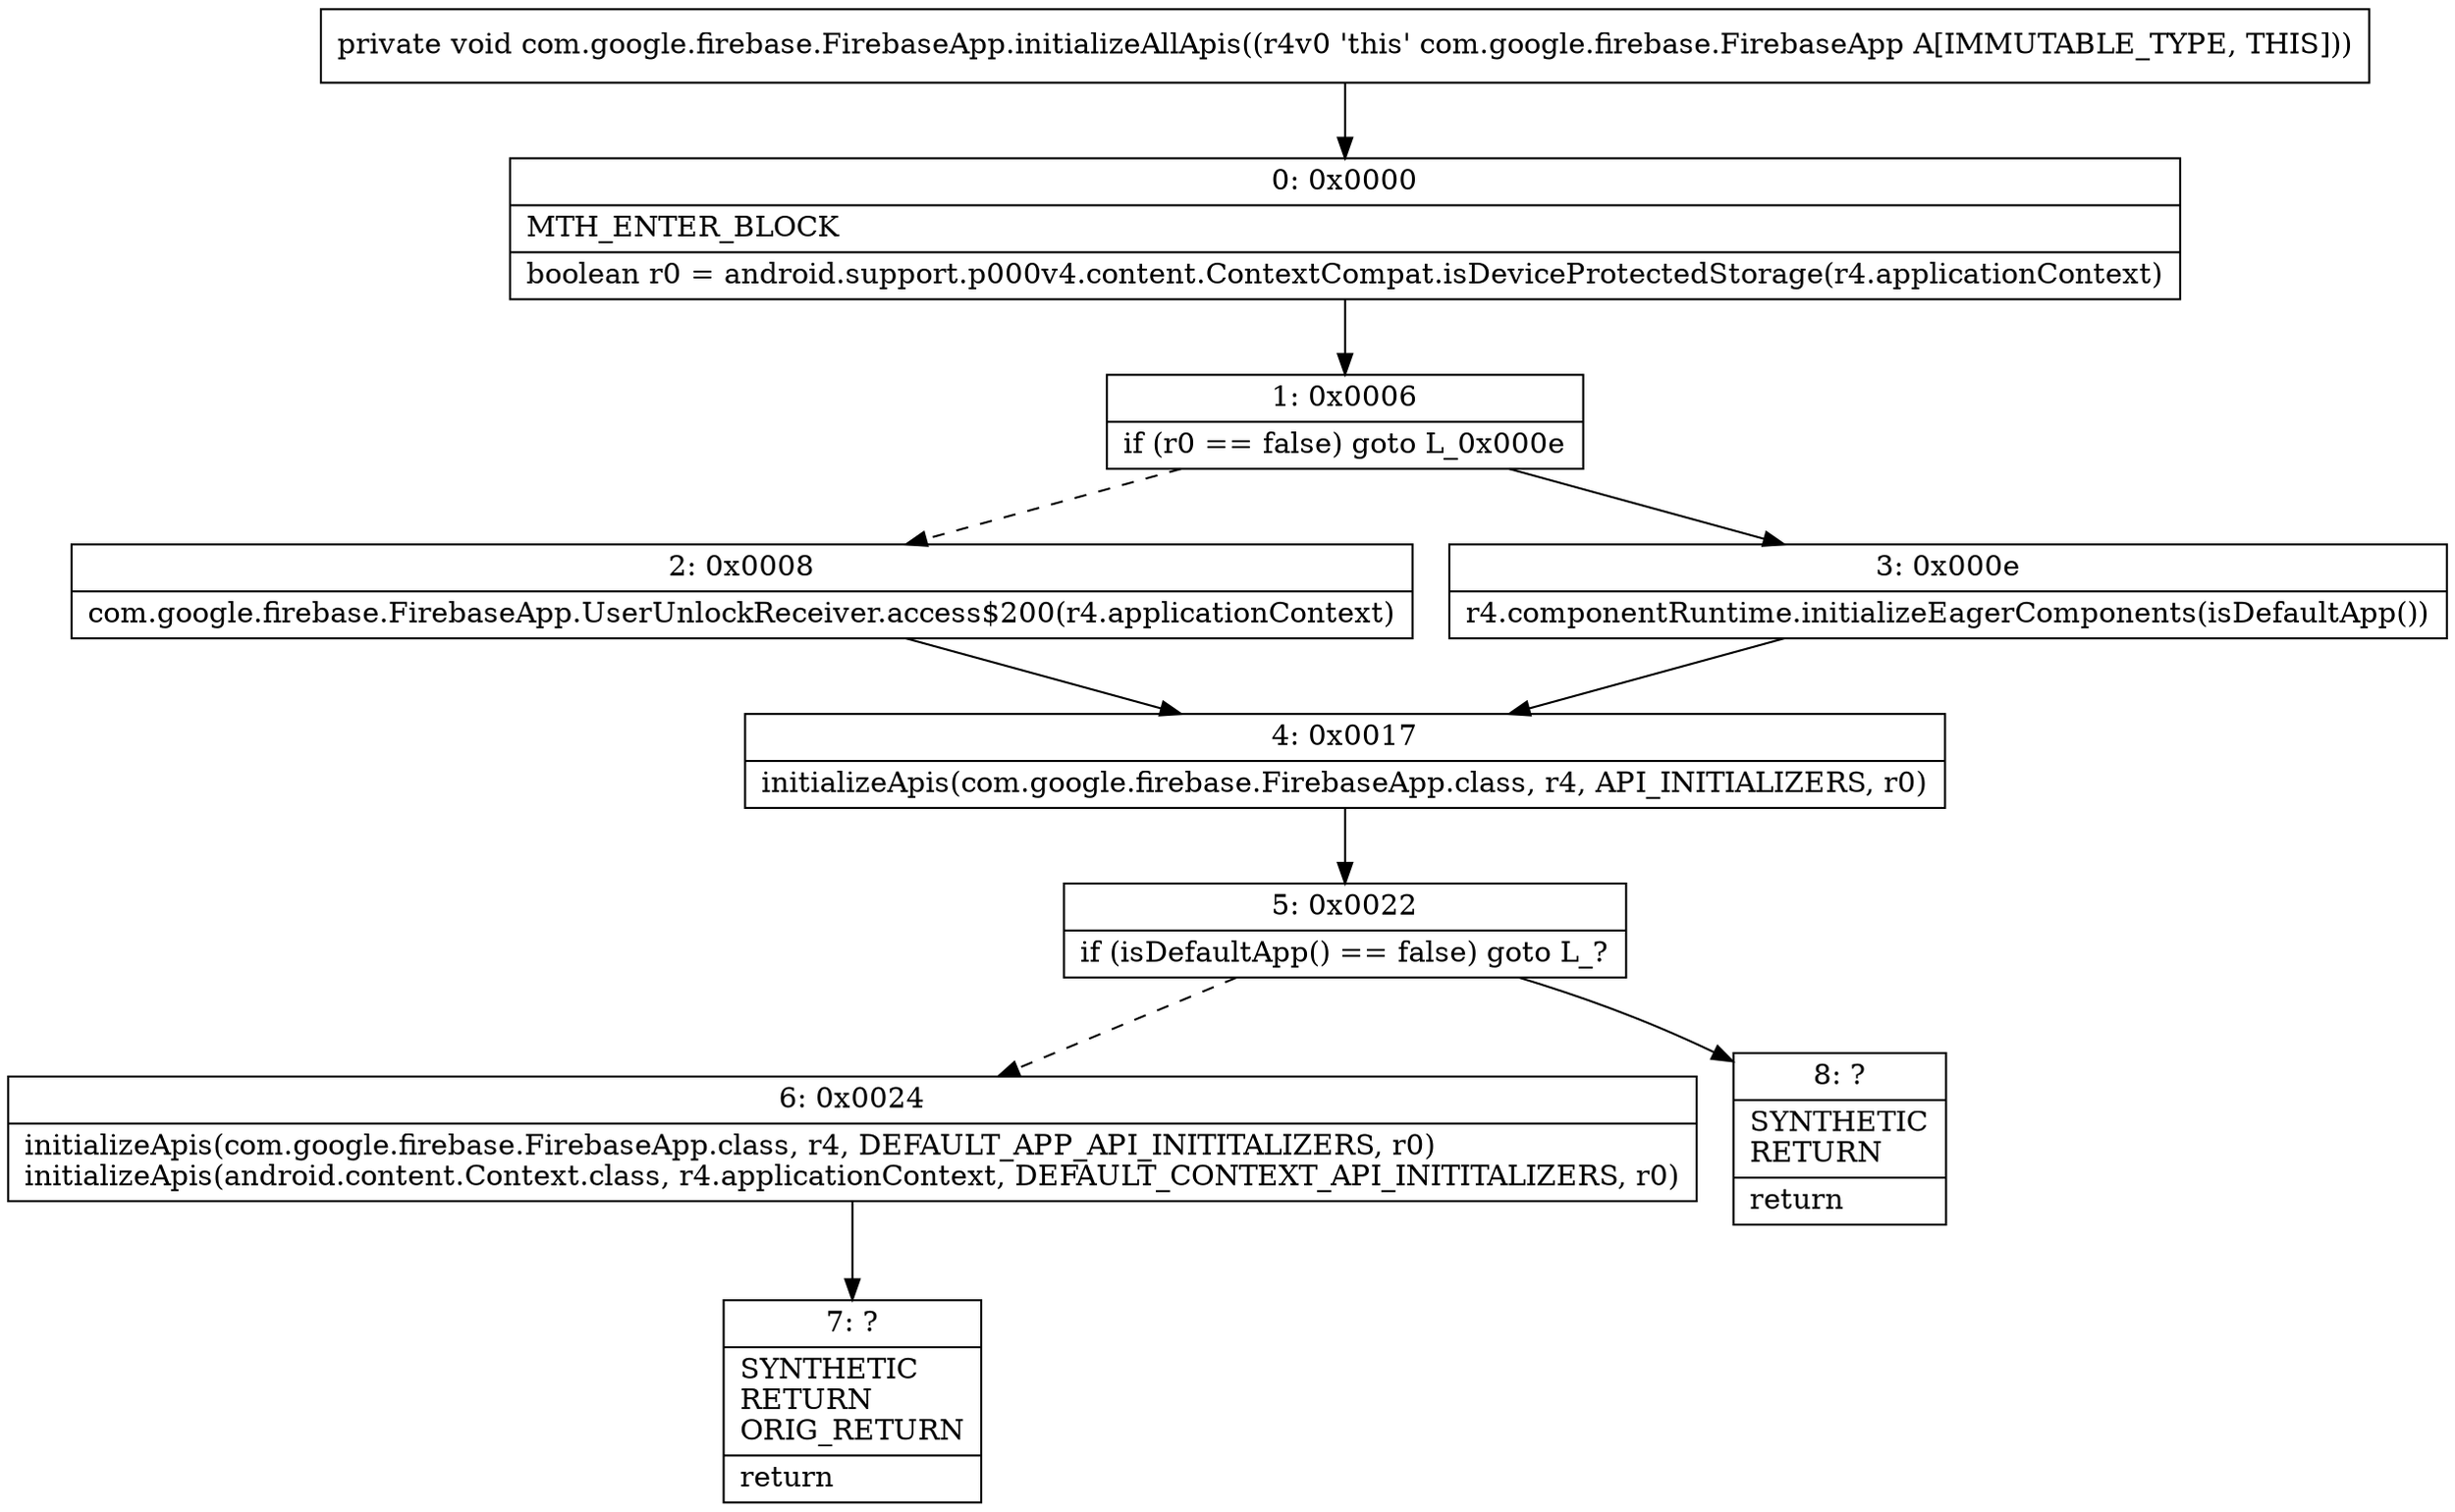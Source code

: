digraph "CFG forcom.google.firebase.FirebaseApp.initializeAllApis()V" {
Node_0 [shape=record,label="{0\:\ 0x0000|MTH_ENTER_BLOCK\l|boolean r0 = android.support.p000v4.content.ContextCompat.isDeviceProtectedStorage(r4.applicationContext)\l}"];
Node_1 [shape=record,label="{1\:\ 0x0006|if (r0 == false) goto L_0x000e\l}"];
Node_2 [shape=record,label="{2\:\ 0x0008|com.google.firebase.FirebaseApp.UserUnlockReceiver.access$200(r4.applicationContext)\l}"];
Node_3 [shape=record,label="{3\:\ 0x000e|r4.componentRuntime.initializeEagerComponents(isDefaultApp())\l}"];
Node_4 [shape=record,label="{4\:\ 0x0017|initializeApis(com.google.firebase.FirebaseApp.class, r4, API_INITIALIZERS, r0)\l}"];
Node_5 [shape=record,label="{5\:\ 0x0022|if (isDefaultApp() == false) goto L_?\l}"];
Node_6 [shape=record,label="{6\:\ 0x0024|initializeApis(com.google.firebase.FirebaseApp.class, r4, DEFAULT_APP_API_INITITALIZERS, r0)\linitializeApis(android.content.Context.class, r4.applicationContext, DEFAULT_CONTEXT_API_INITITALIZERS, r0)\l}"];
Node_7 [shape=record,label="{7\:\ ?|SYNTHETIC\lRETURN\lORIG_RETURN\l|return\l}"];
Node_8 [shape=record,label="{8\:\ ?|SYNTHETIC\lRETURN\l|return\l}"];
MethodNode[shape=record,label="{private void com.google.firebase.FirebaseApp.initializeAllApis((r4v0 'this' com.google.firebase.FirebaseApp A[IMMUTABLE_TYPE, THIS])) }"];
MethodNode -> Node_0;
Node_0 -> Node_1;
Node_1 -> Node_2[style=dashed];
Node_1 -> Node_3;
Node_2 -> Node_4;
Node_3 -> Node_4;
Node_4 -> Node_5;
Node_5 -> Node_6[style=dashed];
Node_5 -> Node_8;
Node_6 -> Node_7;
}

